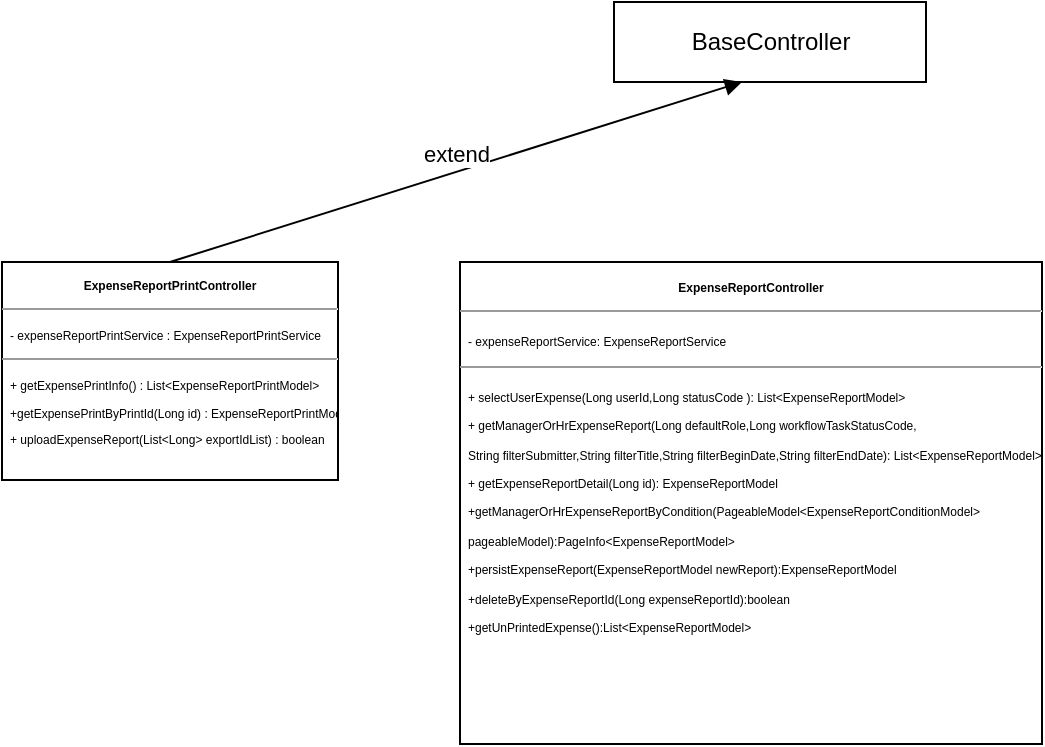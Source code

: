 <mxfile version="13.6.2" type="github">
  <diagram id="C5RBs43oDa-KdzZeNtuy" name="Page-1">
    <mxGraphModel dx="675" dy="369" grid="1" gridSize="11" guides="1" tooltips="1" connect="1" arrows="1" fold="1" page="1" pageScale="1" pageWidth="827" pageHeight="1169" math="0" shadow="0">
      <root>
        <mxCell id="WIyWlLk6GJQsqaUBKTNV-0" />
        <mxCell id="WIyWlLk6GJQsqaUBKTNV-1" parent="WIyWlLk6GJQsqaUBKTNV-0" />
        <mxCell id="UurVGGhAO9OJB1mra-fe-9" value="&lt;p style=&quot;margin: 0px ; margin-top: 4px ; text-align: center&quot;&gt;&lt;font style=&quot;font-size: 6px&quot;&gt;&lt;b&gt;ExpenseReportController&lt;/b&gt;&lt;br&gt;&lt;/font&gt;&lt;/p&gt;&lt;hr size=&quot;1&quot;&gt;&lt;p style=&quot;margin: 0px ; margin-left: 4px&quot;&gt;&lt;font style=&quot;font-size: 6px&quot;&gt;- expenseReportService: ExpenseReportService &lt;/font&gt;&lt;/p&gt;&lt;hr size=&quot;1&quot;&gt;&lt;p style=&quot;margin: 0px ; margin-left: 4px&quot;&gt;&lt;font style=&quot;font-size: 6px&quot;&gt;+ selectUserExpense(Long userId,Long statusCode ): List&amp;lt;ExpenseReportModel&amp;gt;&lt;/font&gt;&lt;/p&gt;&lt;p style=&quot;margin: 0px ; margin-left: 4px&quot;&gt;&lt;font style=&quot;font-size: 6px&quot;&gt;+ getManagerOrHrExpenseReport(Long defaultRole,Long workflowTaskStatusCode,&lt;/font&gt;&lt;/p&gt;&lt;p style=&quot;margin: 0px ; margin-left: 4px&quot;&gt;&lt;font style=&quot;font-size: 6px&quot;&gt;String filterSubmitter,String filterTitle,String filterBeginDate,String filterEndDate): List&amp;lt;ExpenseReportModel&amp;gt;&lt;/font&gt;&lt;/p&gt;&lt;p style=&quot;margin: 0px ; margin-left: 4px&quot;&gt;&lt;font style=&quot;font-size: 6px&quot;&gt;+ getExpenseReportDetail(Long id): ExpenseReportModel&lt;/font&gt;&lt;/p&gt;&lt;p style=&quot;margin: 0px ; margin-left: 4px&quot;&gt;&lt;font style=&quot;font-size: 6px&quot;&gt;+getManagerOrHrExpenseReportByCondition(PageableModel&amp;lt;ExpenseReportConditionModel&amp;gt;&lt;/font&gt;&lt;/p&gt;&lt;p style=&quot;margin: 0px ; margin-left: 4px&quot;&gt;&lt;font style=&quot;font-size: 6px&quot;&gt; pageableModel):PageInfo&amp;lt;ExpenseReportModel&amp;gt;&lt;/font&gt;&lt;/p&gt;&lt;p style=&quot;margin: 0px ; margin-left: 4px&quot;&gt;&lt;font style=&quot;font-size: 6px&quot;&gt;+persistExpenseReport(ExpenseReportModel newReport):ExpenseReportModel&lt;/font&gt;&lt;/p&gt;&lt;p style=&quot;margin: 0px ; margin-left: 4px&quot;&gt;&lt;font style=&quot;font-size: 6px&quot;&gt;+deleteByExpenseReportId(Long expenseReportId):boolean&lt;/font&gt;&lt;/p&gt;&lt;p style=&quot;margin: 0px ; margin-left: 4px&quot;&gt;&lt;font style=&quot;font-size: 6px&quot;&gt;+getUnPrintedExpense():List&amp;lt;ExpenseReportModel&amp;gt;&lt;/font&gt;&lt;br&gt;&lt;/p&gt;" style="verticalAlign=top;align=left;overflow=fill;fontSize=12;fontFamily=Helvetica;html=1;" vertex="1" parent="WIyWlLk6GJQsqaUBKTNV-1">
          <mxGeometry x="259" y="210" width="291" height="241" as="geometry" />
        </mxCell>
        <mxCell id="UurVGGhAO9OJB1mra-fe-12" value="BaseController" style="html=1;" vertex="1" parent="WIyWlLk6GJQsqaUBKTNV-1">
          <mxGeometry x="336" y="80" width="156" height="40" as="geometry" />
        </mxCell>
        <mxCell id="UurVGGhAO9OJB1mra-fe-13" value="&lt;p style=&quot;margin: 4px 0px 0px ; text-align: center ; font-size: 11px&quot;&gt;&lt;font style=&quot;font-size: 6px&quot;&gt;&lt;b&gt;ExpenseReportPrintController&lt;/b&gt;&lt;br&gt;&lt;/font&gt;&lt;/p&gt;&lt;hr style=&quot;font-size: 11px&quot; size=&quot;1&quot;&gt;&lt;p style=&quot;margin: 0px 0px 0px 4px ; font-size: 11px&quot;&gt;&lt;font style=&quot;font-size: 6px&quot;&gt;- expenseReportPrintService : ExpenseReportPrintService&lt;br&gt;&lt;/font&gt;&lt;/p&gt;&lt;hr style=&quot;font-size: 11px&quot; size=&quot;1&quot;&gt;&lt;p style=&quot;margin: 0px 0px 0px 4px ; font-size: 11px&quot;&gt;&lt;font style=&quot;font-size: 6px&quot;&gt;+ getExpensePrintInfo() : List&amp;lt;ExpenseReportPrintModel&amp;gt;&lt;br&gt;&lt;/font&gt;&lt;/p&gt;&lt;p style=&quot;margin: 0px 0px 0px 4px ; font-size: 11px&quot;&gt;&lt;font style=&quot;font-size: 6px&quot;&gt;+getExpensePrintByPrintId(Long id) : ExpenseReportPrintModel&lt;br&gt;+ uploadExpenseReport(List&amp;lt;Long&amp;gt; exportIdList) : boolean&lt;br&gt;&lt;/font&gt;&lt;/p&gt;" style="verticalAlign=top;align=left;overflow=fill;fontSize=12;fontFamily=Helvetica;html=1;" vertex="1" parent="WIyWlLk6GJQsqaUBKTNV-1">
          <mxGeometry x="30" y="210" width="168" height="109" as="geometry" />
        </mxCell>
        <mxCell id="UurVGGhAO9OJB1mra-fe-17" value="extend" style="html=1;verticalAlign=bottom;endArrow=block;exitX=0.5;exitY=0;exitDx=0;exitDy=0;entryX=0.41;entryY=1;entryDx=0;entryDy=0;entryPerimeter=0;" edge="1" parent="WIyWlLk6GJQsqaUBKTNV-1" source="UurVGGhAO9OJB1mra-fe-13" target="UurVGGhAO9OJB1mra-fe-12">
          <mxGeometry width="80" relative="1" as="geometry">
            <mxPoint x="300" y="490" as="sourcePoint" />
            <mxPoint x="380" y="490" as="targetPoint" />
          </mxGeometry>
        </mxCell>
      </root>
    </mxGraphModel>
  </diagram>
</mxfile>
